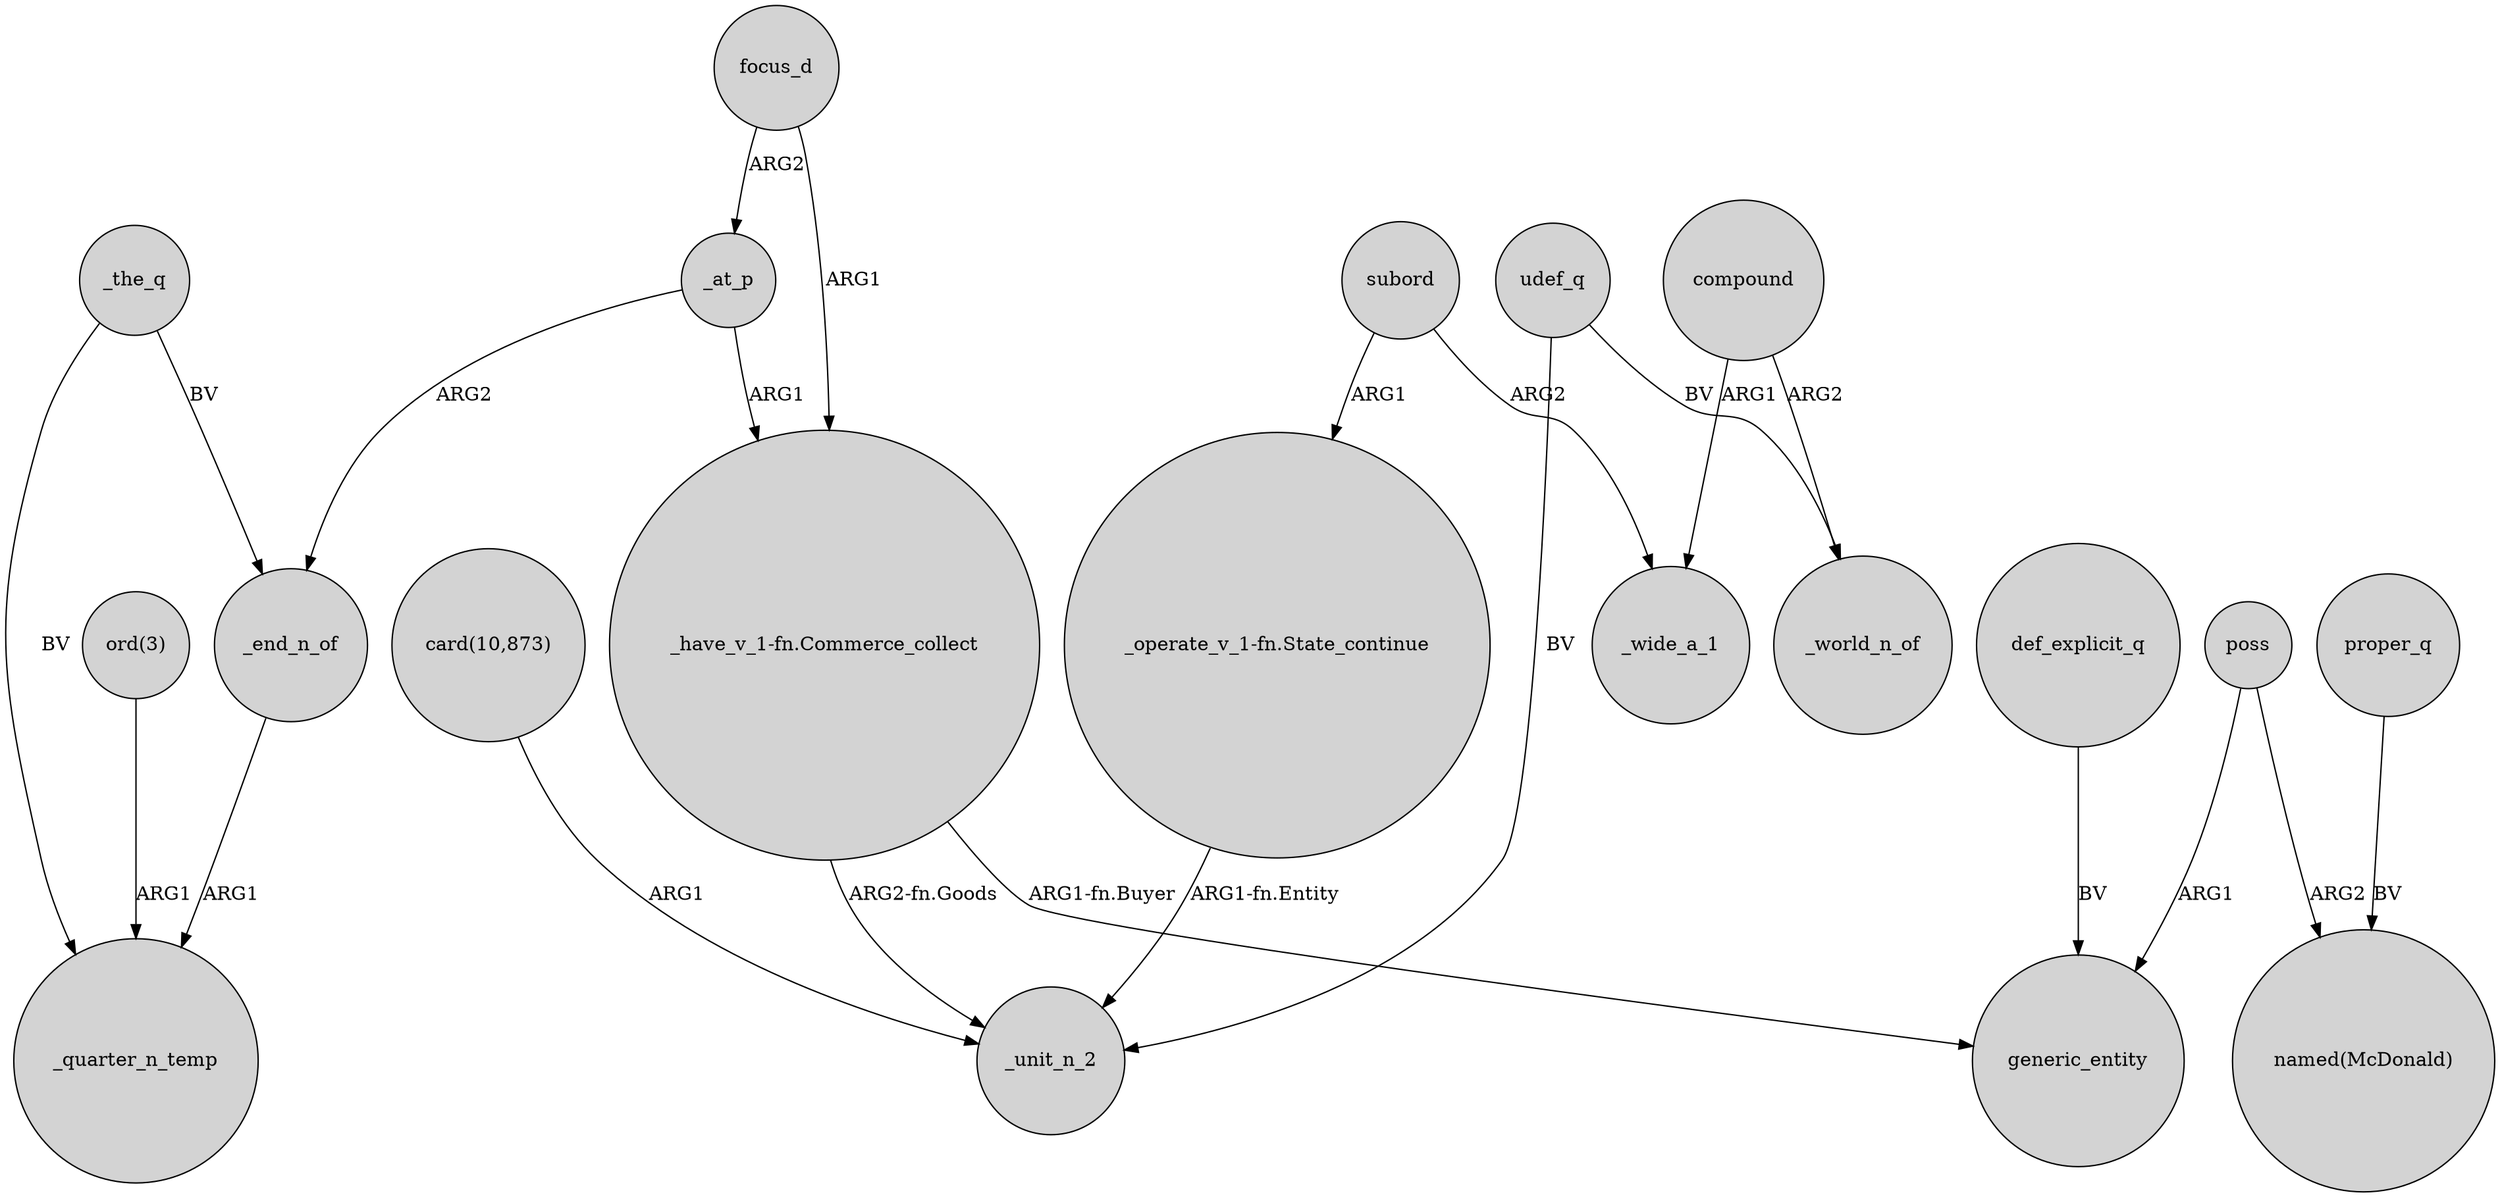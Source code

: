 digraph {
	node [shape=circle style=filled]
	_at_p -> _end_n_of [label=ARG2]
	"_have_v_1-fn.Commerce_collect" -> _unit_n_2 [label="ARG2-fn.Goods"]
	def_explicit_q -> generic_entity [label=BV]
	"_operate_v_1-fn.State_continue" -> _unit_n_2 [label="ARG1-fn.Entity"]
	"ord(3)" -> _quarter_n_temp [label=ARG1]
	udef_q -> _world_n_of [label=BV]
	compound -> _wide_a_1 [label=ARG1]
	udef_q -> _unit_n_2 [label=BV]
	_the_q -> _quarter_n_temp [label=BV]
	proper_q -> "named(McDonald)" [label=BV]
	"card(10,873)" -> _unit_n_2 [label=ARG1]
	focus_d -> _at_p [label=ARG2]
	subord -> _wide_a_1 [label=ARG2]
	subord -> "_operate_v_1-fn.State_continue" [label=ARG1]
	"_have_v_1-fn.Commerce_collect" -> generic_entity [label="ARG1-fn.Buyer"]
	poss -> generic_entity [label=ARG1]
	_at_p -> "_have_v_1-fn.Commerce_collect" [label=ARG1]
	focus_d -> "_have_v_1-fn.Commerce_collect" [label=ARG1]
	poss -> "named(McDonald)" [label=ARG2]
	compound -> _world_n_of [label=ARG2]
	_end_n_of -> _quarter_n_temp [label=ARG1]
	_the_q -> _end_n_of [label=BV]
}
